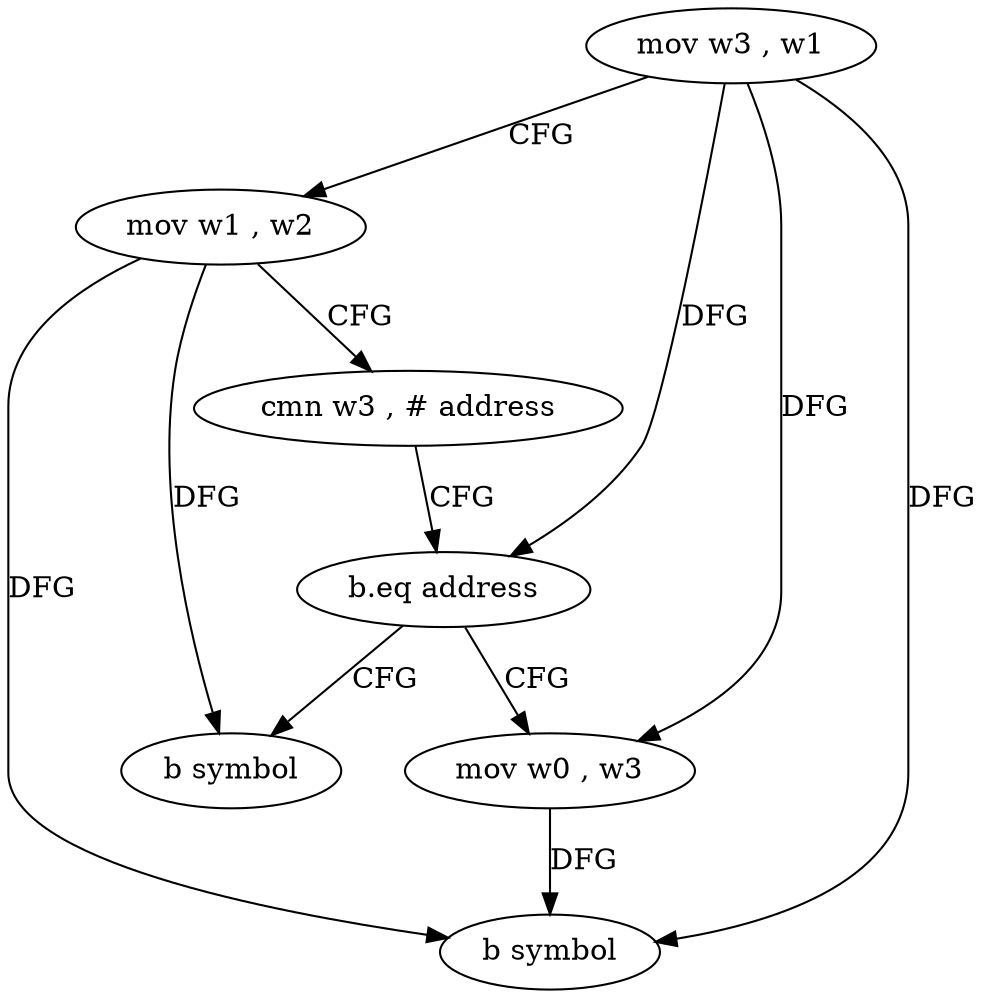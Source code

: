 digraph "func" {
"149760" [label = "mov w3 , w1" ]
"149764" [label = "mov w1 , w2" ]
"149768" [label = "cmn w3 , # address" ]
"149772" [label = "b.eq address" ]
"149784" [label = "b symbol" ]
"149776" [label = "mov w0 , w3" ]
"149780" [label = "b symbol" ]
"149760" -> "149764" [ label = "CFG" ]
"149760" -> "149772" [ label = "DFG" ]
"149760" -> "149776" [ label = "DFG" ]
"149760" -> "149780" [ label = "DFG" ]
"149764" -> "149768" [ label = "CFG" ]
"149764" -> "149784" [ label = "DFG" ]
"149764" -> "149780" [ label = "DFG" ]
"149768" -> "149772" [ label = "CFG" ]
"149772" -> "149784" [ label = "CFG" ]
"149772" -> "149776" [ label = "CFG" ]
"149776" -> "149780" [ label = "DFG" ]
}
